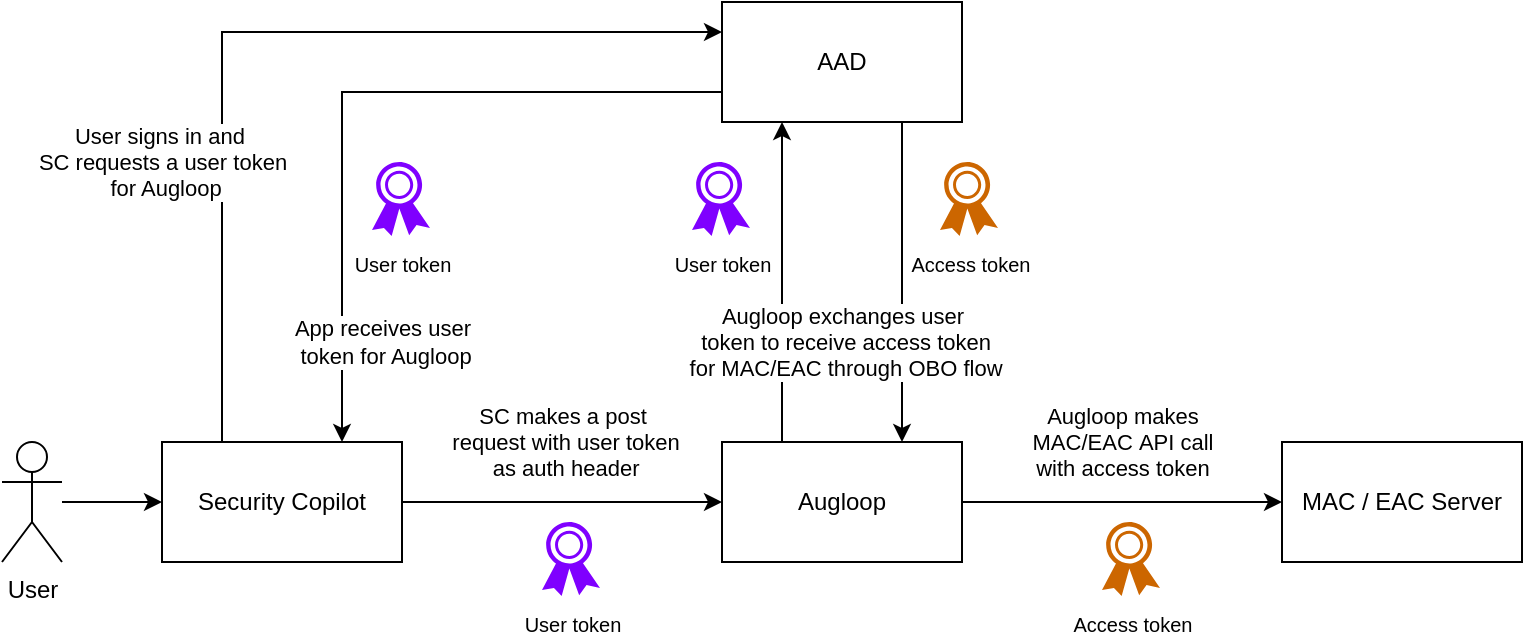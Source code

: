 <mxfile version="23.1.7" type="github">
  <diagram name="Page-1" id="p9rTT8WAVjlQeRC8qa4n">
    <mxGraphModel dx="1238" dy="665" grid="1" gridSize="10" guides="1" tooltips="1" connect="1" arrows="1" fold="1" page="1" pageScale="1" pageWidth="850" pageHeight="1100" math="0" shadow="0">
      <root>
        <mxCell id="0" />
        <mxCell id="1" parent="0" />
        <mxCell id="kLT8Ec169Jq2ek5y9DS--21" value="" style="edgeStyle=orthogonalEdgeStyle;rounded=0;orthogonalLoop=1;jettySize=auto;html=1;" edge="1" parent="1" source="kLT8Ec169Jq2ek5y9DS--1" target="kLT8Ec169Jq2ek5y9DS--2">
          <mxGeometry relative="1" as="geometry" />
        </mxCell>
        <mxCell id="kLT8Ec169Jq2ek5y9DS--1" value="User" style="shape=umlActor;verticalLabelPosition=bottom;verticalAlign=top;html=1;outlineConnect=0;" vertex="1" parent="1">
          <mxGeometry x="40" y="260" width="30" height="60" as="geometry" />
        </mxCell>
        <mxCell id="kLT8Ec169Jq2ek5y9DS--24" value="User signs in and&amp;nbsp;&lt;br&gt;SC requests a user token&lt;br&gt;&amp;nbsp;for Augloop" style="edgeStyle=orthogonalEdgeStyle;rounded=0;orthogonalLoop=1;jettySize=auto;html=1;exitX=0.25;exitY=0;exitDx=0;exitDy=0;entryX=0;entryY=0.25;entryDx=0;entryDy=0;" edge="1" parent="1" source="kLT8Ec169Jq2ek5y9DS--2" target="kLT8Ec169Jq2ek5y9DS--3">
          <mxGeometry x="-0.385" y="30" relative="1" as="geometry">
            <mxPoint as="offset" />
          </mxGeometry>
        </mxCell>
        <mxCell id="kLT8Ec169Jq2ek5y9DS--28" value="SC makes a post&lt;br&gt;&amp;nbsp;request with user token&lt;br&gt;&amp;nbsp;as auth header" style="edgeStyle=orthogonalEdgeStyle;rounded=0;orthogonalLoop=1;jettySize=auto;html=1;exitX=1;exitY=0.5;exitDx=0;exitDy=0;entryX=0;entryY=0.5;entryDx=0;entryDy=0;" edge="1" parent="1" source="kLT8Ec169Jq2ek5y9DS--2" target="kLT8Ec169Jq2ek5y9DS--5">
          <mxGeometry y="30" relative="1" as="geometry">
            <mxPoint as="offset" />
          </mxGeometry>
        </mxCell>
        <mxCell id="kLT8Ec169Jq2ek5y9DS--2" value="Security Copilot" style="rounded=0;whiteSpace=wrap;html=1;" vertex="1" parent="1">
          <mxGeometry x="120" y="260" width="120" height="60" as="geometry" />
        </mxCell>
        <mxCell id="kLT8Ec169Jq2ek5y9DS--25" value="App receives user&lt;br&gt;&amp;nbsp;token for Augloop" style="edgeStyle=orthogonalEdgeStyle;rounded=0;orthogonalLoop=1;jettySize=auto;html=1;exitX=0;exitY=0.75;exitDx=0;exitDy=0;entryX=0.75;entryY=0;entryDx=0;entryDy=0;" edge="1" parent="1" source="kLT8Ec169Jq2ek5y9DS--3" target="kLT8Ec169Jq2ek5y9DS--2">
          <mxGeometry x="0.726" y="20" relative="1" as="geometry">
            <mxPoint as="offset" />
          </mxGeometry>
        </mxCell>
        <mxCell id="kLT8Ec169Jq2ek5y9DS--27" style="edgeStyle=orthogonalEdgeStyle;rounded=0;orthogonalLoop=1;jettySize=auto;html=1;exitX=0.75;exitY=1;exitDx=0;exitDy=0;entryX=0.75;entryY=0;entryDx=0;entryDy=0;" edge="1" parent="1" source="kLT8Ec169Jq2ek5y9DS--3" target="kLT8Ec169Jq2ek5y9DS--5">
          <mxGeometry relative="1" as="geometry" />
        </mxCell>
        <mxCell id="kLT8Ec169Jq2ek5y9DS--3" value="AAD" style="rounded=0;whiteSpace=wrap;html=1;" vertex="1" parent="1">
          <mxGeometry x="400" y="40" width="120" height="60" as="geometry" />
        </mxCell>
        <mxCell id="kLT8Ec169Jq2ek5y9DS--26" value="Augloop exchanges user&lt;br&gt;&amp;nbsp;token to receive access token&lt;br&gt;&amp;nbsp;for MAC/EAC through OBO flow" style="edgeStyle=orthogonalEdgeStyle;rounded=0;orthogonalLoop=1;jettySize=auto;html=1;exitX=0.25;exitY=0;exitDx=0;exitDy=0;entryX=0.25;entryY=1;entryDx=0;entryDy=0;" edge="1" parent="1" source="kLT8Ec169Jq2ek5y9DS--5" target="kLT8Ec169Jq2ek5y9DS--3">
          <mxGeometry x="-0.375" y="-30" relative="1" as="geometry">
            <mxPoint as="offset" />
          </mxGeometry>
        </mxCell>
        <mxCell id="kLT8Ec169Jq2ek5y9DS--29" value="Augloop makes &lt;br&gt;MAC/EAC&amp;nbsp;API call &lt;br&gt;with access token" style="edgeStyle=orthogonalEdgeStyle;rounded=0;orthogonalLoop=1;jettySize=auto;html=1;exitX=1;exitY=0.5;exitDx=0;exitDy=0;entryX=0;entryY=0.5;entryDx=0;entryDy=0;" edge="1" parent="1" source="kLT8Ec169Jq2ek5y9DS--5" target="kLT8Ec169Jq2ek5y9DS--6">
          <mxGeometry y="30" relative="1" as="geometry">
            <mxPoint as="offset" />
          </mxGeometry>
        </mxCell>
        <mxCell id="kLT8Ec169Jq2ek5y9DS--5" value="Augloop" style="rounded=0;whiteSpace=wrap;html=1;" vertex="1" parent="1">
          <mxGeometry x="400" y="260" width="120" height="60" as="geometry" />
        </mxCell>
        <mxCell id="kLT8Ec169Jq2ek5y9DS--6" value="MAC / EAC Server" style="rounded=0;whiteSpace=wrap;html=1;" vertex="1" parent="1">
          <mxGeometry x="680" y="260" width="120" height="60" as="geometry" />
        </mxCell>
        <mxCell id="kLT8Ec169Jq2ek5y9DS--13" value="&lt;font style=&quot;font-size: 10px;&quot;&gt;Access token&lt;/font&gt;" style="sketch=0;pointerEvents=1;shadow=0;dashed=0;html=1;strokeColor=none;fillColor=#CC6600;labelPosition=center;verticalLabelPosition=bottom;verticalAlign=top;outlineConnect=0;align=center;shape=mxgraph.office.security.token;" vertex="1" parent="1">
          <mxGeometry x="509" y="120" width="29" height="37" as="geometry" />
        </mxCell>
        <mxCell id="kLT8Ec169Jq2ek5y9DS--14" value="&lt;font style=&quot;font-size: 10px;&quot;&gt;User token&lt;/font&gt;" style="sketch=0;pointerEvents=1;shadow=0;dashed=0;html=1;strokeColor=none;fillColor=#7F00FF;labelPosition=center;verticalLabelPosition=bottom;verticalAlign=top;outlineConnect=0;align=center;shape=mxgraph.office.security.token;" vertex="1" parent="1">
          <mxGeometry x="385" y="120" width="29" height="37" as="geometry" />
        </mxCell>
        <mxCell id="kLT8Ec169Jq2ek5y9DS--15" value="&lt;font style=&quot;font-size: 10px;&quot;&gt;User token&lt;/font&gt;" style="sketch=0;pointerEvents=1;shadow=0;dashed=0;html=1;strokeColor=none;fillColor=#7F00FF;labelPosition=center;verticalLabelPosition=bottom;verticalAlign=top;outlineConnect=0;align=center;shape=mxgraph.office.security.token;" vertex="1" parent="1">
          <mxGeometry x="225" y="120" width="29" height="37" as="geometry" />
        </mxCell>
        <mxCell id="kLT8Ec169Jq2ek5y9DS--16" value="&lt;font style=&quot;font-size: 10px;&quot;&gt;User token&lt;/font&gt;" style="sketch=0;pointerEvents=1;shadow=0;dashed=0;html=1;strokeColor=none;fillColor=#7F00FF;labelPosition=center;verticalLabelPosition=bottom;verticalAlign=top;outlineConnect=0;align=center;shape=mxgraph.office.security.token;" vertex="1" parent="1">
          <mxGeometry x="310" y="300" width="29" height="37" as="geometry" />
        </mxCell>
        <mxCell id="kLT8Ec169Jq2ek5y9DS--17" value="&lt;font style=&quot;font-size: 10px;&quot;&gt;Access token&lt;/font&gt;" style="sketch=0;pointerEvents=1;shadow=0;dashed=0;html=1;strokeColor=none;fillColor=#CC6600;labelPosition=center;verticalLabelPosition=bottom;verticalAlign=top;outlineConnect=0;align=center;shape=mxgraph.office.security.token;" vertex="1" parent="1">
          <mxGeometry x="590" y="300" width="29" height="37" as="geometry" />
        </mxCell>
      </root>
    </mxGraphModel>
  </diagram>
</mxfile>
